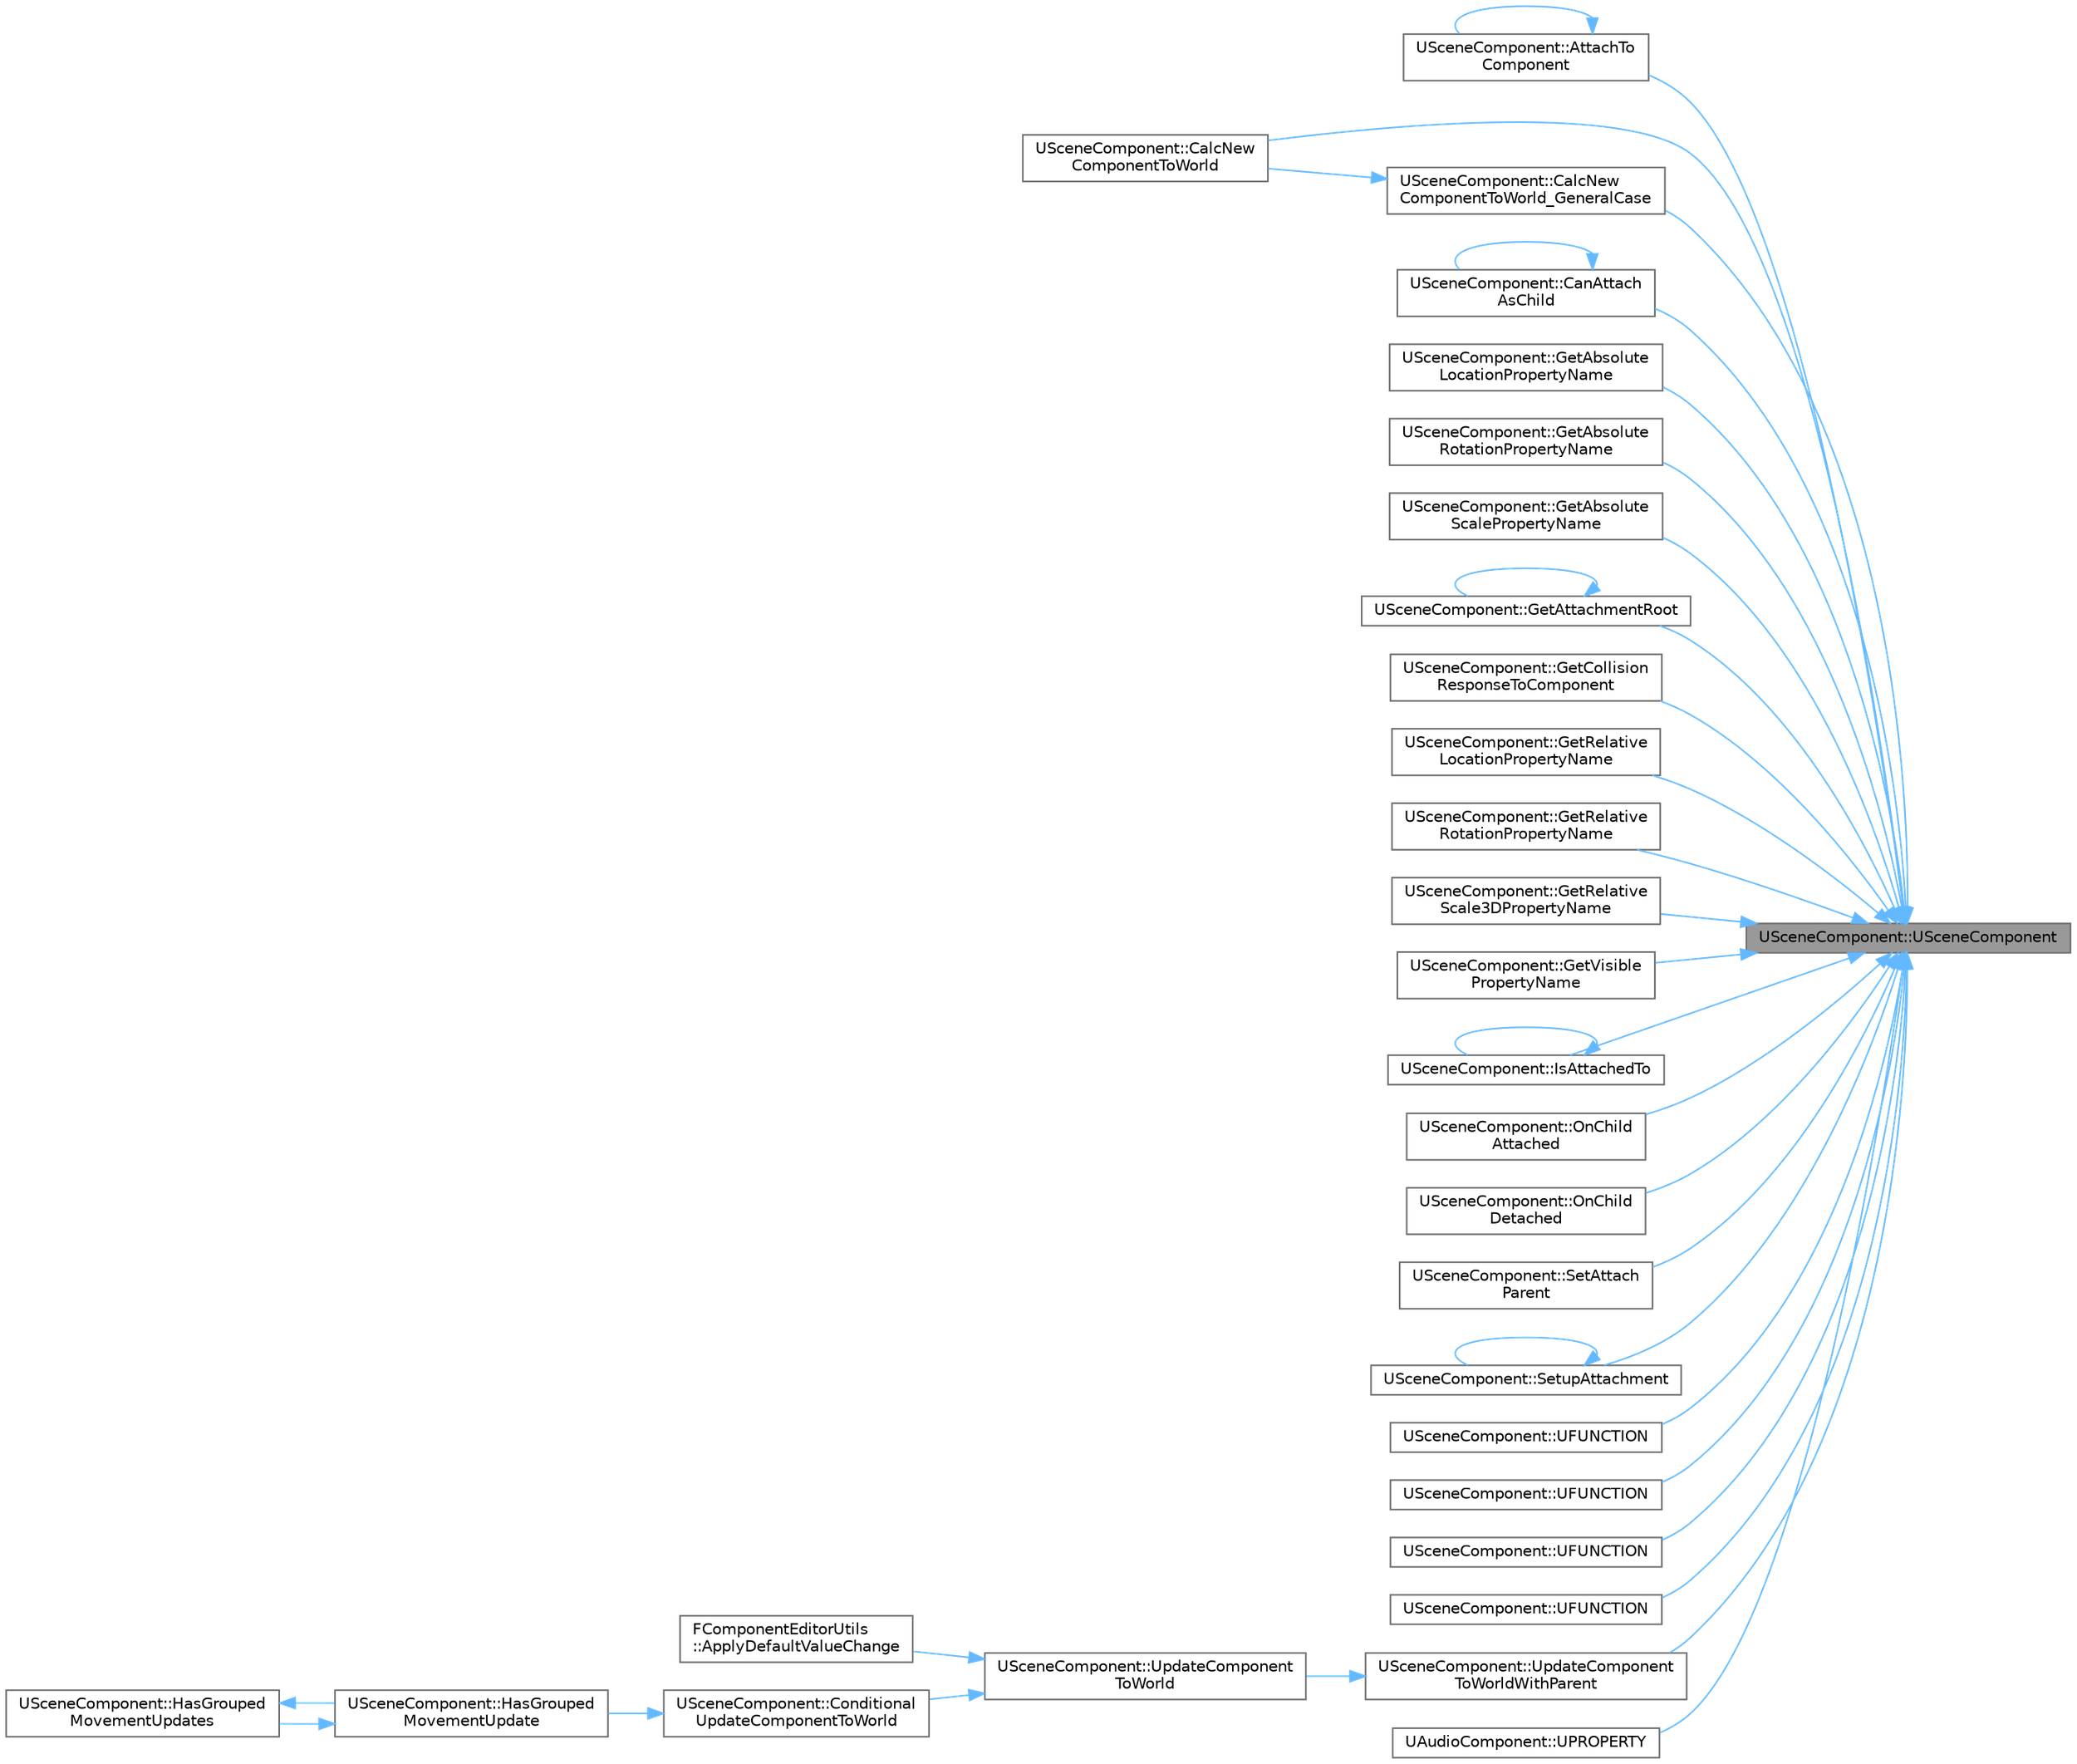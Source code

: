 digraph "USceneComponent::USceneComponent"
{
 // INTERACTIVE_SVG=YES
 // LATEX_PDF_SIZE
  bgcolor="transparent";
  edge [fontname=Helvetica,fontsize=10,labelfontname=Helvetica,labelfontsize=10];
  node [fontname=Helvetica,fontsize=10,shape=box,height=0.2,width=0.4];
  rankdir="RL";
  Node1 [id="Node000001",label="USceneComponent::USceneComponent",height=0.2,width=0.4,color="gray40", fillcolor="grey60", style="filled", fontcolor="black",tooltip="The name to use for the default scene root variable."];
  Node1 -> Node2 [id="edge1_Node000001_Node000002",dir="back",color="steelblue1",style="solid",tooltip=" "];
  Node2 [id="Node000002",label="USceneComponent::AttachTo\lComponent",height=0.2,width=0.4,color="grey40", fillcolor="white", style="filled",URL="$d7/dde/classUSceneComponent.html#a54cefe9322d381abaf738f8f402b6b9d",tooltip="Attach this component to another scene component, optionally at a named socket."];
  Node2 -> Node2 [id="edge2_Node000002_Node000002",dir="back",color="steelblue1",style="solid",tooltip=" "];
  Node1 -> Node3 [id="edge3_Node000001_Node000003",dir="back",color="steelblue1",style="solid",tooltip=" "];
  Node3 [id="Node000003",label="USceneComponent::CalcNew\lComponentToWorld",height=0.2,width=0.4,color="grey40", fillcolor="white", style="filled",URL="$d7/dde/classUSceneComponent.html#a4a4607ce662aced5bf40d3510a01d94c",tooltip="Calculate the new ComponentToWorld transform for this component."];
  Node1 -> Node4 [id="edge4_Node000001_Node000004",dir="back",color="steelblue1",style="solid",tooltip=" "];
  Node4 [id="Node000004",label="USceneComponent::CalcNew\lComponentToWorld_GeneralCase",height=0.2,width=0.4,color="grey40", fillcolor="white", style="filled",URL="$d7/dde/classUSceneComponent.html#abf2304f321cbae0d833e0d1d56a2aa55",tooltip="Utility function to handle calculating transform with a parent."];
  Node4 -> Node3 [id="edge5_Node000004_Node000003",dir="back",color="steelblue1",style="solid",tooltip=" "];
  Node1 -> Node5 [id="edge6_Node000001_Node000005",dir="back",color="steelblue1",style="solid",tooltip=" "];
  Node5 [id="Node000005",label="USceneComponent::CanAttach\lAsChild",height=0.2,width=0.4,color="grey40", fillcolor="white", style="filled",URL="$d7/dde/classUSceneComponent.html#a5185edc7a1b67cc41b7e7a4b25ee9b04",tooltip="Called to see if it's possible to attach another scene component as a child."];
  Node5 -> Node5 [id="edge7_Node000005_Node000005",dir="back",color="steelblue1",style="solid",tooltip=" "];
  Node1 -> Node6 [id="edge8_Node000001_Node000006",dir="back",color="steelblue1",style="solid",tooltip=" "];
  Node6 [id="Node000006",label="USceneComponent::GetAbsolute\lLocationPropertyName",height=0.2,width=0.4,color="grey40", fillcolor="white", style="filled",URL="$d7/dde/classUSceneComponent.html#aedbcbcc7986a2cd545cf7b17c59ebff9",tooltip="Gets the property name for bAbsoluteLocation."];
  Node1 -> Node7 [id="edge9_Node000001_Node000007",dir="back",color="steelblue1",style="solid",tooltip=" "];
  Node7 [id="Node000007",label="USceneComponent::GetAbsolute\lRotationPropertyName",height=0.2,width=0.4,color="grey40", fillcolor="white", style="filled",URL="$d7/dde/classUSceneComponent.html#a00dac0ff6ce58a696ccdca0e45c0c35b",tooltip="Gets the property name for bAbsoluteRotation."];
  Node1 -> Node8 [id="edge10_Node000001_Node000008",dir="back",color="steelblue1",style="solid",tooltip=" "];
  Node8 [id="Node000008",label="USceneComponent::GetAbsolute\lScalePropertyName",height=0.2,width=0.4,color="grey40", fillcolor="white", style="filled",URL="$d7/dde/classUSceneComponent.html#a7e991bb3752a74684b1c1a648986d354",tooltip="Gets the property name for bAbsoluteScale."];
  Node1 -> Node9 [id="edge11_Node000001_Node000009",dir="back",color="steelblue1",style="solid",tooltip=" "];
  Node9 [id="Node000009",label="USceneComponent::GetAttachmentRoot",height=0.2,width=0.4,color="grey40", fillcolor="white", style="filled",URL="$d7/dde/classUSceneComponent.html#a41af40f7e25823e8a3278b3a83e7acd4",tooltip="Set how often this component is allowed to move during runtime."];
  Node9 -> Node9 [id="edge12_Node000009_Node000009",dir="back",color="steelblue1",style="solid",tooltip=" "];
  Node1 -> Node10 [id="edge13_Node000001_Node000010",dir="back",color="steelblue1",style="solid",tooltip=" "];
  Node10 [id="Node000010",label="USceneComponent::GetCollision\lResponseToComponent",height=0.2,width=0.4,color="grey40", fillcolor="white", style="filled",URL="$d7/dde/classUSceneComponent.html#a332de0e1e7f69ee80ee254d2dbfa4160",tooltip="Compares the CollisionObjectType of each component against the Response of the other,..."];
  Node1 -> Node11 [id="edge14_Node000001_Node000011",dir="back",color="steelblue1",style="solid",tooltip=" "];
  Node11 [id="Node000011",label="USceneComponent::GetRelative\lLocationPropertyName",height=0.2,width=0.4,color="grey40", fillcolor="white", style="filled",URL="$d7/dde/classUSceneComponent.html#ad34d1753f26b0f9dc00ea223d3ccada7",tooltip="Gets the property name for RelativeLocation."];
  Node1 -> Node12 [id="edge15_Node000001_Node000012",dir="back",color="steelblue1",style="solid",tooltip=" "];
  Node12 [id="Node000012",label="USceneComponent::GetRelative\lRotationPropertyName",height=0.2,width=0.4,color="grey40", fillcolor="white", style="filled",URL="$d7/dde/classUSceneComponent.html#a8fdcfdc9a93bfe8484adcb67bd501324",tooltip="Gets the property name for RelativeRotation."];
  Node1 -> Node13 [id="edge16_Node000001_Node000013",dir="back",color="steelblue1",style="solid",tooltip=" "];
  Node13 [id="Node000013",label="USceneComponent::GetRelative\lScale3DPropertyName",height=0.2,width=0.4,color="grey40", fillcolor="white", style="filled",URL="$d7/dde/classUSceneComponent.html#ad5d118f17438265bbc614539791e223f",tooltip="Gets the property name for RelativeScale3D."];
  Node1 -> Node14 [id="edge17_Node000001_Node000014",dir="back",color="steelblue1",style="solid",tooltip=" "];
  Node14 [id="Node000014",label="USceneComponent::GetVisible\lPropertyName",height=0.2,width=0.4,color="grey40", fillcolor="white", style="filled",URL="$d7/dde/classUSceneComponent.html#a8c7e4d751ef0bb36ed9ca18bd11de3b2",tooltip="Gets the property name for bVisible."];
  Node1 -> Node15 [id="edge18_Node000001_Node000015",dir="back",color="steelblue1",style="solid",tooltip=" "];
  Node15 [id="Node000015",label="USceneComponent::IsAttachedTo",height=0.2,width=0.4,color="grey40", fillcolor="white", style="filled",URL="$d7/dde/classUSceneComponent.html#afe80b2b20a98cd2f84304cb3832ffee5",tooltip="Walks up the attachment chain to see if this component is attached to the supplied component."];
  Node15 -> Node15 [id="edge19_Node000015_Node000015",dir="back",color="steelblue1",style="solid",tooltip=" "];
  Node1 -> Node16 [id="edge20_Node000001_Node000016",dir="back",color="steelblue1",style="solid",tooltip=" "];
  Node16 [id="Node000016",label="USceneComponent::OnChild\lAttached",height=0.2,width=0.4,color="grey40", fillcolor="white", style="filled",URL="$d7/dde/classUSceneComponent.html#a7d37cd3a28bafb62e57f0f775735cb39",tooltip="Called after a child scene component is attached to this component."];
  Node1 -> Node17 [id="edge21_Node000001_Node000017",dir="back",color="steelblue1",style="solid",tooltip=" "];
  Node17 [id="Node000017",label="USceneComponent::OnChild\lDetached",height=0.2,width=0.4,color="grey40", fillcolor="white", style="filled",URL="$d7/dde/classUSceneComponent.html#acc268c6495696cf38a6855e9067d7feb",tooltip="Called after a child scene component is detached from this component."];
  Node1 -> Node18 [id="edge22_Node000001_Node000018",dir="back",color="steelblue1",style="solid",tooltip=" "];
  Node18 [id="Node000018",label="USceneComponent::SetAttach\lParent",height=0.2,width=0.4,color="grey40", fillcolor="white", style="filled",URL="$d7/dde/classUSceneComponent.html#ad5c22de3e25c4f0b1826eaef8d953f91",tooltip="Sets the value of AttachParent without causing other side effects to this instance."];
  Node1 -> Node19 [id="edge23_Node000001_Node000019",dir="back",color="steelblue1",style="solid",tooltip=" "];
  Node19 [id="Node000019",label="USceneComponent::SetupAttachment",height=0.2,width=0.4,color="grey40", fillcolor="white", style="filled",URL="$d7/dde/classUSceneComponent.html#a8263f2d49aca8d5e53a5aadcbd9b4d21",tooltip="Initializes desired Attach Parent and SocketName to be attached to when the component is registered."];
  Node19 -> Node19 [id="edge24_Node000019_Node000019",dir="back",color="steelblue1",style="solid",tooltip=" "];
  Node1 -> Node20 [id="edge25_Node000001_Node000020",dir="back",color="steelblue1",style="solid",tooltip=" "];
  Node20 [id="Node000020",label="USceneComponent::UFUNCTION",height=0.2,width=0.4,color="grey40", fillcolor="white", style="filled",URL="$d7/dde/classUSceneComponent.html#a0f236ecc614f572e850038eba735f6c1",tooltip="Gets the attached child component at the specified location."];
  Node1 -> Node21 [id="edge26_Node000001_Node000021",dir="back",color="steelblue1",style="solid",tooltip=" "];
  Node21 [id="Node000021",label="USceneComponent::UFUNCTION",height=0.2,width=0.4,color="grey40", fillcolor="white", style="filled",URL="$d7/dde/classUSceneComponent.html#a213d6b9e57e08548a1c9a9244f287ef0",tooltip="Returns whether the specified body is currently using physics simulation."];
  Node1 -> Node22 [id="edge27_Node000001_Node000022",dir="back",color="steelblue1",style="solid",tooltip=" "];
  Node22 [id="Node000022",label="USceneComponent::UFUNCTION",height=0.2,width=0.4,color="grey40", fillcolor="white", style="filled",URL="$d7/dde/classUSceneComponent.html#a1cd7294985a2f7e5631d7d0c02ddcf39",tooltip="Gets all attachment parent components up to and including the root component."];
  Node1 -> Node23 [id="edge28_Node000001_Node000023",dir="back",color="steelblue1",style="solid",tooltip=" "];
  Node23 [id="Node000023",label="USceneComponent::UFUNCTION",height=0.2,width=0.4,color="grey40", fillcolor="white", style="filled",URL="$d7/dde/classUSceneComponent.html#a19a8f5be7489a12f4b21db54217124ae",tooltip="Get the SceneComponent we are attached to."];
  Node1 -> Node24 [id="edge29_Node000001_Node000024",dir="back",color="steelblue1",style="solid",tooltip=" "];
  Node24 [id="Node000024",label="USceneComponent::UpdateComponent\lToWorldWithParent",height=0.2,width=0.4,color="grey40", fillcolor="white", style="filled",URL="$d7/dde/classUSceneComponent.html#ac500776ffa7bc4cb786e00736487b425",tooltip=" "];
  Node24 -> Node25 [id="edge30_Node000024_Node000025",dir="back",color="steelblue1",style="solid",tooltip=" "];
  Node25 [id="Node000025",label="USceneComponent::UpdateComponent\lToWorld",height=0.2,width=0.4,color="grey40", fillcolor="white", style="filled",URL="$d7/dde/classUSceneComponent.html#a23375c3a867b2f709bff71a90b713bc6",tooltip="Recalculate the value of our component to world transform."];
  Node25 -> Node26 [id="edge31_Node000025_Node000026",dir="back",color="steelblue1",style="solid",tooltip=" "];
  Node26 [id="Node000026",label="FComponentEditorUtils\l::ApplyDefaultValueChange",height=0.2,width=0.4,color="grey40", fillcolor="white", style="filled",URL="$d3/d4a/classFComponentEditorUtils.html#a289dafe5e68fe45993d59ecce6c63a5a",tooltip=" "];
  Node25 -> Node27 [id="edge32_Node000025_Node000027",dir="back",color="steelblue1",style="solid",tooltip=" "];
  Node27 [id="Node000027",label="USceneComponent::Conditional\lUpdateComponentToWorld",height=0.2,width=0.4,color="grey40", fillcolor="white", style="filled",URL="$d7/dde/classUSceneComponent.html#a82373c35cd36bddf23e7deca90db1462",tooltip="Call UpdateComponentToWorld if bComponentToWorldUpdated is false."];
  Node27 -> Node28 [id="edge33_Node000027_Node000028",dir="back",color="steelblue1",style="solid",tooltip=" "];
  Node28 [id="Node000028",label="USceneComponent::HasGrouped\lMovementUpdate",height=0.2,width=0.4,color="grey40", fillcolor="white", style="filled",URL="$d7/dde/classUSceneComponent.html#acfe98d169b6aa33c5a43b763360ea14c",tooltip=" "];
  Node28 -> Node29 [id="edge34_Node000028_Node000029",dir="back",color="steelblue1",style="solid",tooltip=" "];
  Node29 [id="Node000029",label="USceneComponent::HasGrouped\lMovementUpdates",height=0.2,width=0.4,color="grey40", fillcolor="white", style="filled",URL="$d7/dde/classUSceneComponent.html#a79d168efbcc2c703d1d75ec37fa919f5",tooltip="Returns true if this component is part of a grouped movement update that will apply later."];
  Node29 -> Node28 [id="edge35_Node000029_Node000028",dir="back",color="steelblue1",style="solid",tooltip=" "];
  Node1 -> Node30 [id="edge36_Node000001_Node000030",dir="back",color="steelblue1",style="solid",tooltip=" "];
  Node30 [id="Node000030",label="UAudioComponent::UPROPERTY",height=0.2,width=0.4,color="grey40", fillcolor="white", style="filled",URL="$d4/d98/classUAudioComponent.html#a309401ec197545f0d2338f1819eceb45",tooltip="Component we automatically attach to when activated, if bAutoManageAttachment is true."];
}
